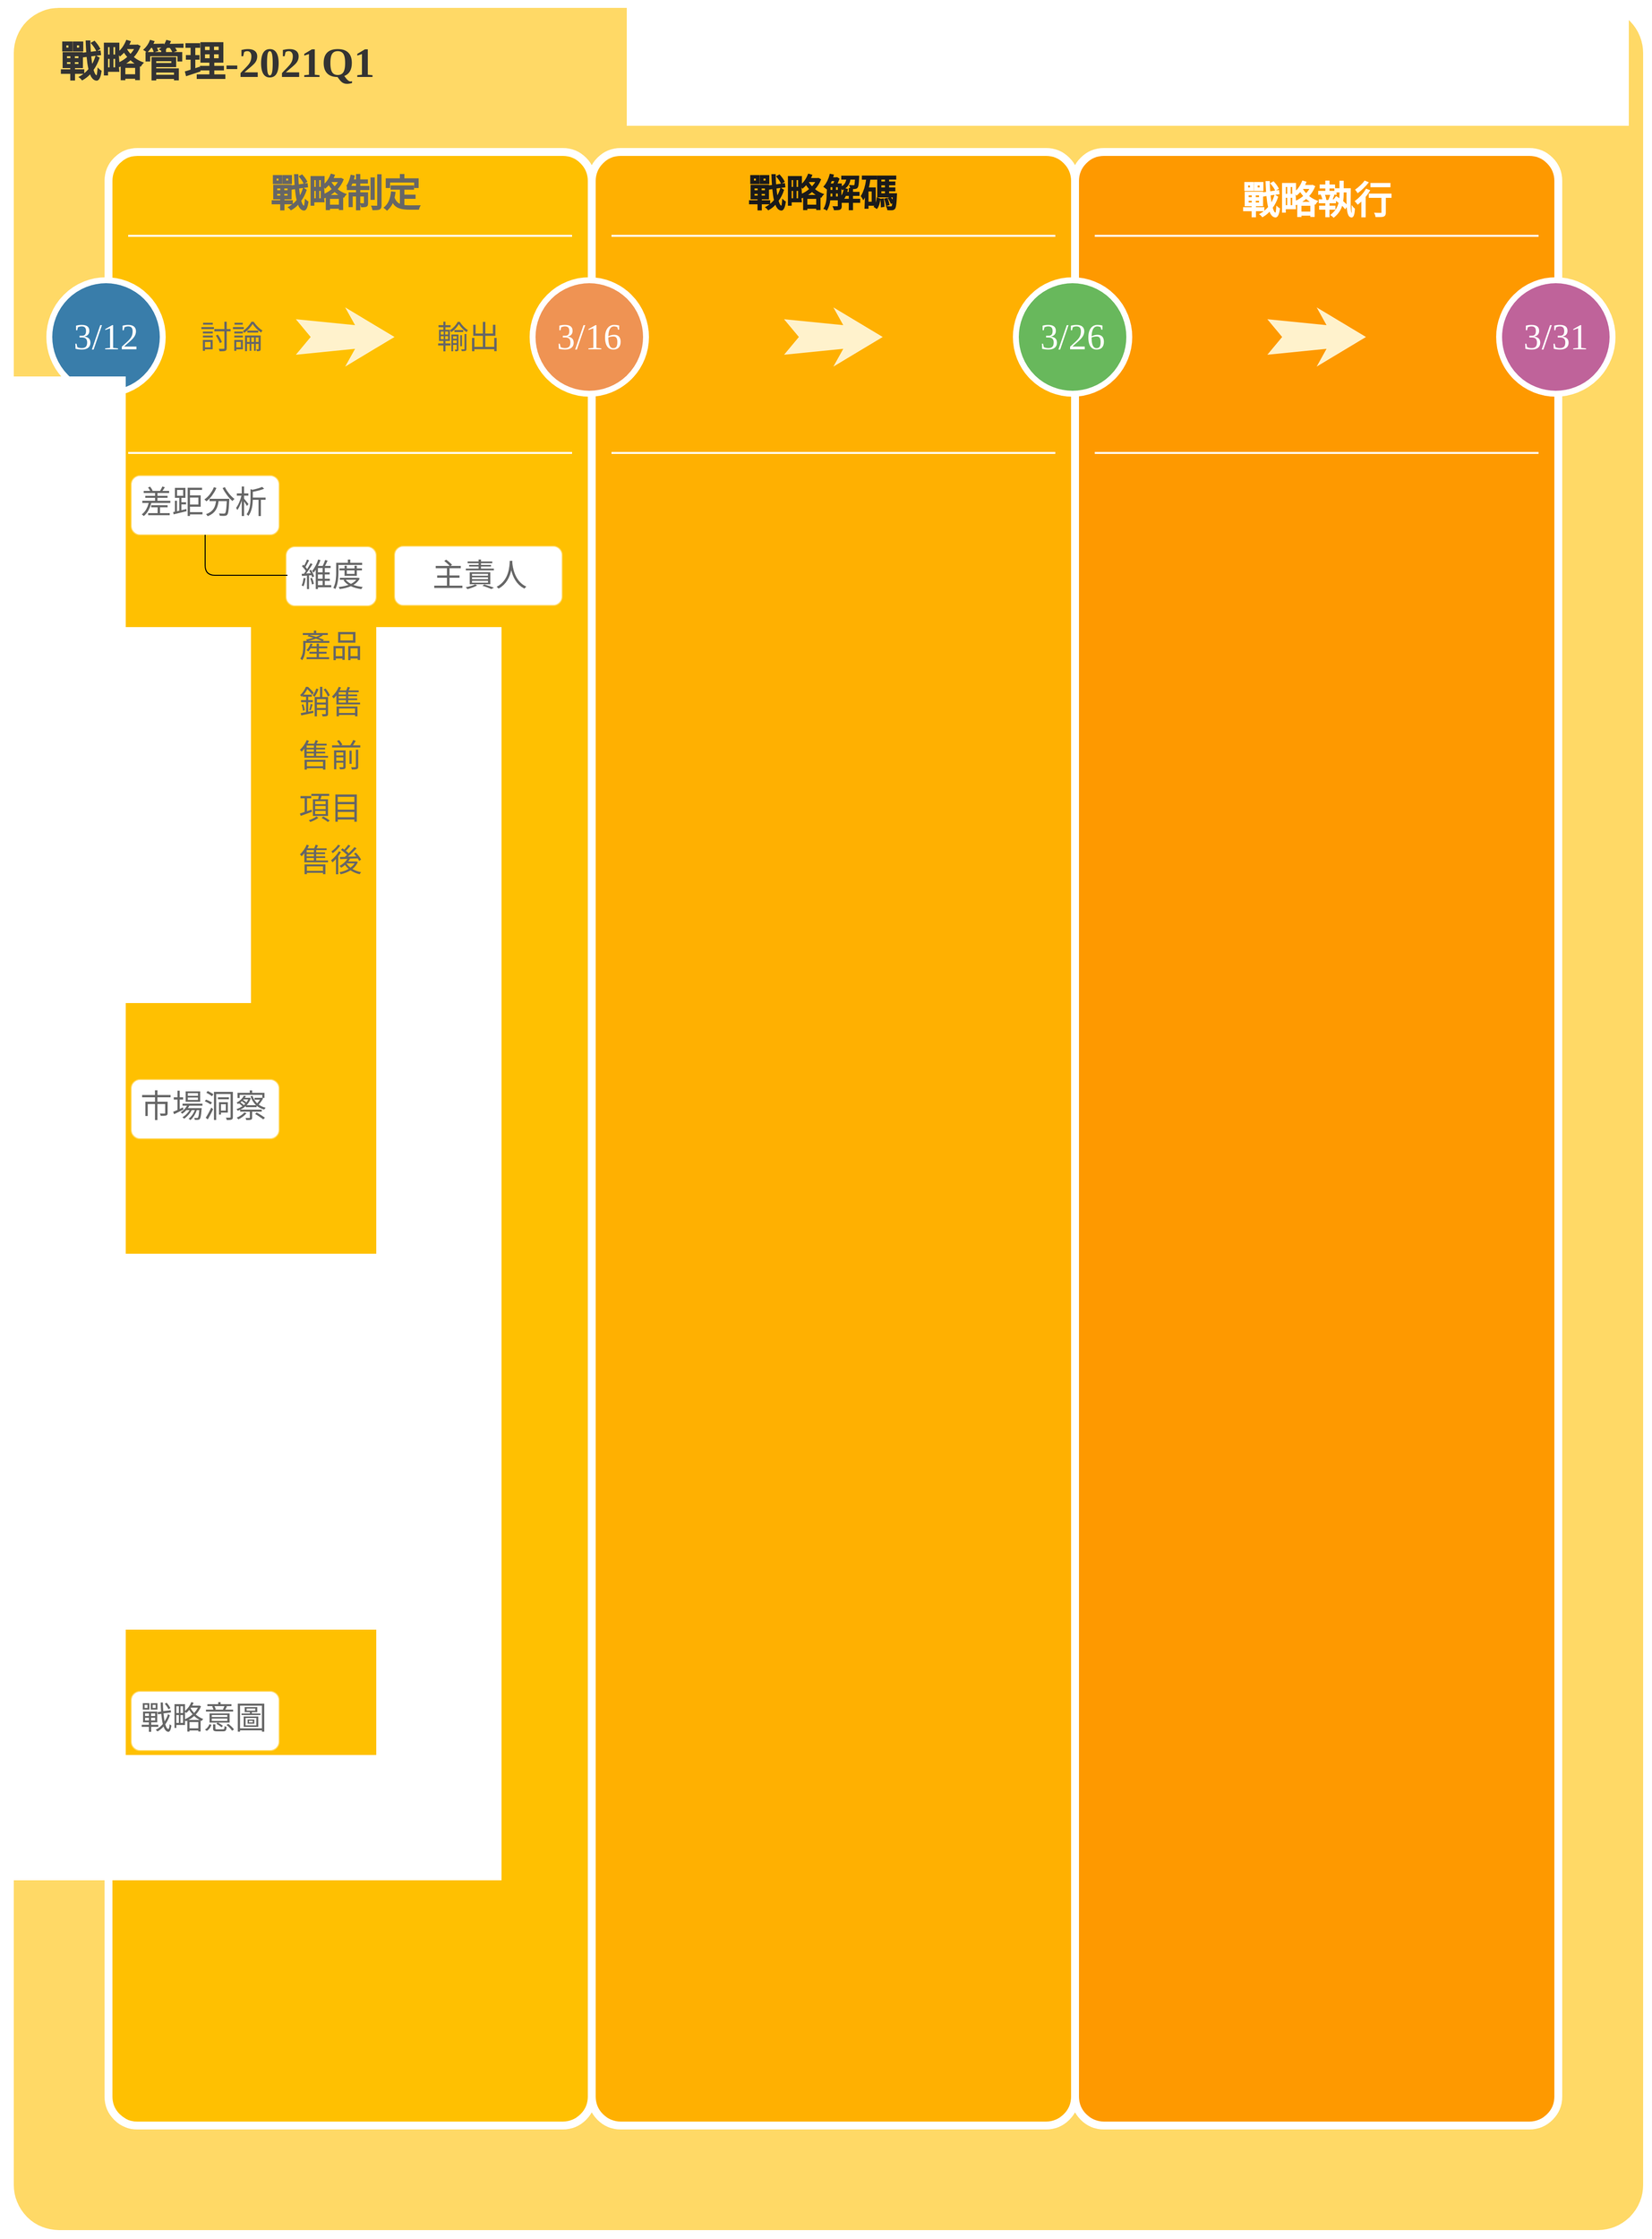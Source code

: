 <mxfile version="14.4.6" type="github">
  <diagram name="Page-1" id="12e1b939-464a-85fe-373e-61e167be1490">
    <mxGraphModel dx="2944" dy="1436" grid="1" gridSize="10" guides="1" tooltips="1" connect="1" arrows="1" fold="1" page="1" pageScale="1.5" pageWidth="1169" pageHeight="826" background="#ffffff" math="0" shadow="0">
      <root>
        <mxCell id="0" />
        <mxCell id="1" parent="0" />
        <mxCell id="60da8b9f42644d3a-2" value="" style="whiteSpace=wrap;html=1;rounded=1;shadow=0;strokeWidth=8;fontSize=20;align=center;strokeColor=#FFFFFF;arcSize=3;fillColor=#FFD966;" parent="1" vertex="1">
          <mxGeometry x="50" y="40" width="1660" height="2260" as="geometry" />
        </mxCell>
        <mxCell id="WR_IjdlO5KlaxCx397BE-1" value="戰略管理-2021Q1" style="text;html=1;strokeColor=none;fillColor=none;align=center;verticalAlign=middle;whiteSpace=wrap;rounded=0;shadow=0;fontSize=42;fontStyle=1;fontFamily=Noto Sans TC;fontSource=https%3A%2F%2Ffonts.googleapis.com%2Fcss%3Ffamily%3DNoto%2BSans%2BTC;fontColor=#333333;" vertex="1" parent="1">
          <mxGeometry x="40" y="70" width="440" height="60" as="geometry" />
        </mxCell>
        <mxCell id="WR_IjdlO5KlaxCx397BE-6" value="" style="group;fontFamily=Noto Sans TC;fontSource=https%3A%2F%2Ffonts.googleapis.com%2Fcss%3Ffamily%3DNoto%2BSans%2BTC;" vertex="1" connectable="0" parent="1">
          <mxGeometry x="1130" y="190" width="490" height="2000" as="geometry" />
        </mxCell>
        <mxCell id="60da8b9f42644d3a-31" value="" style="whiteSpace=wrap;html=1;rounded=1;shadow=0;strokeWidth=8;fontSize=20;align=center;fillColor=#FE9900;strokeColor=#FFFFFF;imageHeight=24;arcSize=6;" parent="WR_IjdlO5KlaxCx397BE-6" vertex="1">
          <mxGeometry width="490" height="2000" as="geometry" />
        </mxCell>
        <mxCell id="60da8b9f42644d3a-32" value="&lt;font style=&quot;font-size: 38px&quot;&gt;戰略執行&lt;/font&gt;" style="text;html=1;strokeColor=none;fillColor=none;align=center;verticalAlign=middle;whiteSpace=wrap;rounded=0;shadow=0;fontSize=27;fontColor=#FFFFFF;fontStyle=1" parent="WR_IjdlO5KlaxCx397BE-6" vertex="1">
          <mxGeometry x="105" y="20" width="280" height="60" as="geometry" />
        </mxCell>
        <mxCell id="60da8b9f42644d3a-34" value="" style="line;strokeWidth=2;html=1;rounded=0;shadow=0;fontSize=27;align=center;fillColor=none;strokeColor=#FFFFFF;" parent="WR_IjdlO5KlaxCx397BE-6" vertex="1">
          <mxGeometry x="20" y="80" width="450" height="10" as="geometry" />
        </mxCell>
        <mxCell id="60da8b9f42644d3a-35" value="" style="line;strokeWidth=2;html=1;rounded=0;shadow=0;fontSize=27;align=center;fillColor=none;strokeColor=#FFFFFF;" parent="WR_IjdlO5KlaxCx397BE-6" vertex="1">
          <mxGeometry x="20" y="300" width="450" height="10" as="geometry" />
        </mxCell>
        <mxCell id="60da8b9f42644d3a-37" value="" style="html=1;shadow=0;dashed=0;align=center;verticalAlign=middle;shape=mxgraph.arrows2.stylisedArrow;dy=0.6;dx=40;notch=15;feather=0.4;rounded=0;strokeWidth=1;fontSize=27;strokeColor=none;fillColor=#fff2cc;" parent="WR_IjdlO5KlaxCx397BE-6" vertex="1">
          <mxGeometry x="195" y="157.5" width="100" height="60" as="geometry" />
        </mxCell>
        <mxCell id="60da8b9f42644d3a-38" value="&lt;font face=&quot;Noto Sans TC&quot; data-font-src=&quot;https://fonts.googleapis.com/css?family=Noto+Sans+TC&quot; style=&quot;font-size: 37px&quot;&gt;3/31&lt;/font&gt;" style="ellipse;whiteSpace=wrap;html=1;rounded=0;shadow=0;strokeWidth=6;fontSize=14;align=center;fillColor=#BF639A;strokeColor=#FFFFFF;fontColor=#FFFFFF;" parent="WR_IjdlO5KlaxCx397BE-6" vertex="1">
          <mxGeometry x="430" y="130" width="115" height="115" as="geometry" />
        </mxCell>
        <mxCell id="WR_IjdlO5KlaxCx397BE-5" value="" style="group;fontFamily=Noto Sans TC;fontSource=https%3A%2F%2Ffonts.googleapis.com%2Fcss%3Ffamily%3DNoto%2BSans%2BTC;" vertex="1" connectable="0" parent="1">
          <mxGeometry x="640" y="190" width="490" height="2000" as="geometry" />
        </mxCell>
        <mxCell id="60da8b9f42644d3a-24" value="" style="whiteSpace=wrap;html=1;rounded=1;shadow=0;strokeWidth=8;fontSize=20;align=center;fillColor=#FFB001;strokeColor=#FFFFFF;arcSize=6;" parent="WR_IjdlO5KlaxCx397BE-5" vertex="1">
          <mxGeometry width="490" height="2000" as="geometry" />
        </mxCell>
        <mxCell id="60da8b9f42644d3a-25" value="&lt;font style=&quot;font-size: 38px&quot; face=&quot;Noto Sans TC&quot; data-font-src=&quot;https://fonts.googleapis.com/css?family=Noto+Sans+TC&quot; color=&quot;#1a1a1a&quot;&gt;戰略解碼&lt;/font&gt;" style="text;html=1;strokeColor=none;fillColor=none;align=center;verticalAlign=middle;whiteSpace=wrap;rounded=0;shadow=0;fontSize=27;fontStyle=1;fontColor=#FFD966;labelBorderColor=none;" parent="WR_IjdlO5KlaxCx397BE-5" vertex="1">
          <mxGeometry x="94" y="13" width="280" height="60" as="geometry" />
        </mxCell>
        <mxCell id="60da8b9f42644d3a-27" value="" style="line;strokeWidth=2;html=1;rounded=0;shadow=0;fontSize=27;align=center;fillColor=none;strokeColor=#FFFFFF;" parent="WR_IjdlO5KlaxCx397BE-5" vertex="1">
          <mxGeometry x="20" y="80" width="450" height="10" as="geometry" />
        </mxCell>
        <mxCell id="60da8b9f42644d3a-28" value="" style="line;strokeWidth=2;html=1;rounded=0;shadow=0;fontSize=27;align=center;fillColor=none;strokeColor=#FFFFFF;" parent="WR_IjdlO5KlaxCx397BE-5" vertex="1">
          <mxGeometry x="20" y="300" width="450" height="10" as="geometry" />
        </mxCell>
        <mxCell id="60da8b9f42644d3a-30" value="" style="html=1;shadow=0;dashed=0;align=center;verticalAlign=middle;shape=mxgraph.arrows2.stylisedArrow;dy=0.6;dx=40;notch=15;feather=0.4;rounded=0;strokeWidth=1;fontSize=27;strokeColor=none;fillColor=#fff2cc;" parent="WR_IjdlO5KlaxCx397BE-5" vertex="1">
          <mxGeometry x="195" y="157.5" width="100" height="60" as="geometry" />
        </mxCell>
        <mxCell id="60da8b9f42644d3a-36" value="&lt;font face=&quot;Noto Sans TC&quot; data-font-src=&quot;https://fonts.googleapis.com/css?family=Noto+Sans+TC&quot; style=&quot;font-size: 37px&quot;&gt;3/26&lt;/font&gt;" style="ellipse;whiteSpace=wrap;html=1;rounded=0;shadow=0;strokeWidth=6;fontSize=14;align=center;fillColor=#68B85C;strokeColor=#FFFFFF;fontColor=#FFFFFF;" parent="WR_IjdlO5KlaxCx397BE-5" vertex="1">
          <mxGeometry x="430" y="130" width="115" height="115" as="geometry" />
        </mxCell>
        <mxCell id="WR_IjdlO5KlaxCx397BE-13" value="" style="group" vertex="1" connectable="0" parent="1">
          <mxGeometry x="160" y="80" width="490" height="2110" as="geometry" />
        </mxCell>
        <mxCell id="WR_IjdlO5KlaxCx397BE-4" value="" style="group" vertex="1" connectable="0" parent="WR_IjdlO5KlaxCx397BE-13">
          <mxGeometry y="110" width="480" height="2000" as="geometry" />
        </mxCell>
        <mxCell id="60da8b9f42644d3a-17" value="" style="whiteSpace=wrap;html=1;rounded=1;shadow=0;strokeWidth=8;fontSize=20;align=center;fillColor=#FFC001;strokeColor=#FFFFFF;arcSize=6;" parent="WR_IjdlO5KlaxCx397BE-4" vertex="1">
          <mxGeometry x="-10" width="490" height="2000" as="geometry" />
        </mxCell>
        <mxCell id="60da8b9f42644d3a-18" value="戰略制定" style="text;html=1;strokeColor=none;fillColor=none;align=center;verticalAlign=middle;whiteSpace=wrap;rounded=0;shadow=0;fontSize=38;fontStyle=1;fontFamily=Noto Sans TC;fontSource=https%3A%2F%2Ffonts.googleapis.com%2Fcss%3Ffamily%3DNoto%2BSans%2BTC;fontColor=#666666;" parent="WR_IjdlO5KlaxCx397BE-4" vertex="1">
          <mxGeometry x="90" y="13" width="280" height="60" as="geometry" />
        </mxCell>
        <mxCell id="60da8b9f42644d3a-20" value="" style="line;strokeWidth=2;html=1;rounded=0;shadow=0;fontSize=27;align=center;fillColor=none;strokeColor=#FFFFFF;" parent="WR_IjdlO5KlaxCx397BE-4" vertex="1">
          <mxGeometry x="10" y="80" width="450" height="10" as="geometry" />
        </mxCell>
        <mxCell id="60da8b9f42644d3a-21" value="" style="line;strokeWidth=2;html=1;rounded=0;shadow=0;fontSize=27;align=center;fillColor=none;strokeColor=#FFFFFF;" parent="WR_IjdlO5KlaxCx397BE-4" vertex="1">
          <mxGeometry x="10" y="300" width="450" height="10" as="geometry" />
        </mxCell>
        <mxCell id="60da8b9f42644d3a-22" value="&lt;font face=&quot;Noto Sans TC&quot; data-font-src=&quot;https://fonts.googleapis.com/css?family=Noto+Sans+TC&quot; style=&quot;font-size: 37px&quot;&gt;3/12&lt;/font&gt;" style="ellipse;whiteSpace=wrap;html=1;rounded=0;shadow=0;strokeWidth=6;fontSize=14;align=center;fillColor=#397DAA;strokeColor=#FFFFFF;fontColor=#FFFFFF;" parent="WR_IjdlO5KlaxCx397BE-4" vertex="1">
          <mxGeometry x="-70" y="130" width="115" height="115" as="geometry" />
        </mxCell>
        <mxCell id="60da8b9f42644d3a-23" value="" style="html=1;shadow=0;dashed=0;align=center;verticalAlign=middle;shape=mxgraph.arrows2.stylisedArrow;dy=0.6;dx=40;notch=15;feather=0.4;rounded=0;strokeWidth=1;fontSize=27;strokeColor=none;fillColor=#fff2cc;" parent="WR_IjdlO5KlaxCx397BE-4" vertex="1">
          <mxGeometry x="180" y="157.5" width="100" height="60" as="geometry" />
        </mxCell>
        <mxCell id="60da8b9f42644d3a-29" value="&lt;font style=&quot;font-size: 37px&quot; face=&quot;Noto Sans TC&quot; data-font-src=&quot;https://fonts.googleapis.com/css?family=Noto+Sans+TC&quot;&gt;3/16&lt;/font&gt;" style="ellipse;whiteSpace=wrap;html=1;rounded=0;shadow=0;strokeWidth=6;fontSize=14;align=center;fillColor=#EF9353;strokeColor=#FFFFFF;fontColor=#FFFFFF;" parent="WR_IjdlO5KlaxCx397BE-4" vertex="1">
          <mxGeometry x="420" y="130" width="115" height="115" as="geometry" />
        </mxCell>
        <mxCell id="WR_IjdlO5KlaxCx397BE-8" value="&lt;span&gt;&lt;font face=&quot;Noto Sans TC&quot; data-font-src=&quot;https://fonts.googleapis.com/css?family=Noto+Sans+TC&quot; style=&quot;font-size: 32px&quot; color=&quot;#666666&quot;&gt;討論&lt;/font&gt;&lt;/span&gt;" style="text;html=1;strokeColor=none;fillColor=none;align=center;verticalAlign=middle;whiteSpace=wrap;rounded=0;shadow=0;fontSize=14;fontColor=#FFFFFF;" vertex="1" parent="WR_IjdlO5KlaxCx397BE-4">
          <mxGeometry x="60" y="162.5" width="110" height="50" as="geometry" />
        </mxCell>
        <mxCell id="WR_IjdlO5KlaxCx397BE-11" value="&lt;span&gt;&lt;font face=&quot;Noto Sans TC&quot; data-font-src=&quot;https://fonts.googleapis.com/css?family=Noto+Sans+TC&quot; style=&quot;font-size: 32px&quot;&gt;產品&lt;/font&gt;&lt;/span&gt;" style="text;html=1;strokeColor=none;fillColor=none;align=center;verticalAlign=middle;whiteSpace=wrap;rounded=0;shadow=0;fontSize=14;fontColor=#666666;" vertex="1" parent="WR_IjdlO5KlaxCx397BE-4">
          <mxGeometry x="170" y="476" width="90.75" height="50" as="geometry" />
        </mxCell>
        <mxCell id="WR_IjdlO5KlaxCx397BE-14" value="&lt;font color=&quot;#666666&quot; face=&quot;Noto Sans TC&quot;&gt;&lt;span style=&quot;font-size: 32px&quot;&gt;輸出&lt;/span&gt;&lt;/font&gt;" style="text;html=1;strokeColor=none;fillColor=none;align=center;verticalAlign=middle;whiteSpace=wrap;rounded=0;shadow=0;fontSize=14;fontColor=#FFFFFF;" vertex="1" parent="WR_IjdlO5KlaxCx397BE-4">
          <mxGeometry x="300" y="162.5" width="110" height="50" as="geometry" />
        </mxCell>
        <mxCell id="WR_IjdlO5KlaxCx397BE-16" value="&lt;span&gt;&lt;font face=&quot;Noto Sans TC&quot; data-font-src=&quot;https://fonts.googleapis.com/css?family=Noto+Sans+TC&quot; style=&quot;font-size: 32px&quot;&gt;銷售&lt;/font&gt;&lt;/span&gt;" style="text;html=1;strokeColor=none;fillColor=none;align=center;verticalAlign=middle;whiteSpace=wrap;rounded=0;shadow=0;fontSize=14;fontColor=#666666;" vertex="1" parent="WR_IjdlO5KlaxCx397BE-4">
          <mxGeometry x="170" y="533" width="90.75" height="50" as="geometry" />
        </mxCell>
        <mxCell id="WR_IjdlO5KlaxCx397BE-17" value="&lt;span&gt;&lt;font face=&quot;Noto Sans TC&quot; data-font-src=&quot;https://fonts.googleapis.com/css?family=Noto+Sans+TC&quot; style=&quot;font-size: 32px&quot;&gt;售前&lt;/font&gt;&lt;/span&gt;" style="text;html=1;strokeColor=none;fillColor=none;align=center;verticalAlign=middle;whiteSpace=wrap;rounded=0;shadow=0;fontSize=14;fontColor=#666666;" vertex="1" parent="WR_IjdlO5KlaxCx397BE-4">
          <mxGeometry x="170" y="586" width="90" height="52" as="geometry" />
        </mxCell>
        <mxCell id="WR_IjdlO5KlaxCx397BE-18" value="&lt;span&gt;&lt;font face=&quot;Noto Sans TC&quot; data-font-src=&quot;https://fonts.googleapis.com/css?family=Noto+Sans+TC&quot; style=&quot;font-size: 32px&quot;&gt;項目&lt;/font&gt;&lt;/span&gt;" style="text;html=1;strokeColor=none;fillColor=none;align=center;verticalAlign=middle;whiteSpace=wrap;rounded=0;shadow=0;fontSize=14;fontColor=#666666;" vertex="1" parent="WR_IjdlO5KlaxCx397BE-4">
          <mxGeometry x="170" y="639" width="90" height="52" as="geometry" />
        </mxCell>
        <mxCell id="WR_IjdlO5KlaxCx397BE-19" value="&lt;span&gt;&lt;font face=&quot;Noto Sans TC&quot; data-font-src=&quot;https://fonts.googleapis.com/css?family=Noto+Sans+TC&quot; style=&quot;font-size: 32px&quot;&gt;售後&lt;/font&gt;&lt;/span&gt;" style="text;html=1;strokeColor=none;fillColor=none;align=center;verticalAlign=middle;whiteSpace=wrap;rounded=0;shadow=0;fontSize=14;fontColor=#666666;" vertex="1" parent="WR_IjdlO5KlaxCx397BE-4">
          <mxGeometry x="170" y="692" width="90" height="52" as="geometry" />
        </mxCell>
        <mxCell id="WR_IjdlO5KlaxCx397BE-25" value="" style="group" vertex="1" connectable="0" parent="WR_IjdlO5KlaxCx397BE-4">
          <mxGeometry x="170" y="400" width="91.5" height="60" as="geometry" />
        </mxCell>
        <mxCell id="WR_IjdlO5KlaxCx397BE-20" value="" style="rounded=1;whiteSpace=wrap;html=1;fontFamily=Noto Sans TC;fontSource=https%3A%2F%2Ffonts.googleapis.com%2Fcss%3Ffamily%3DNoto%2BSans%2BTC;fontSize=38;fontColor=#666666;align=center;fillColor=#FFFFFF;strokeColor=#FFD966;" vertex="1" parent="WR_IjdlO5KlaxCx397BE-25">
          <mxGeometry width="91.5" height="60" as="geometry" />
        </mxCell>
        <mxCell id="WR_IjdlO5KlaxCx397BE-15" value="&lt;span&gt;&lt;font face=&quot;Noto Sans TC&quot; data-font-src=&quot;https://fonts.googleapis.com/css?family=Noto+Sans+TC&quot; style=&quot;font-size: 32px&quot;&gt;維度&lt;/font&gt;&lt;/span&gt;" style="text;html=1;strokeColor=none;fillColor=none;align=center;verticalAlign=middle;whiteSpace=wrap;rounded=0;shadow=0;fontSize=14;fontColor=#666666;" vertex="1" parent="WR_IjdlO5KlaxCx397BE-25">
          <mxGeometry x="1.5" y="4" width="90" height="50" as="geometry" />
        </mxCell>
        <mxCell id="WR_IjdlO5KlaxCx397BE-26" value="" style="group" vertex="1" connectable="0" parent="WR_IjdlO5KlaxCx397BE-4">
          <mxGeometry x="280" y="399.5" width="170" height="60" as="geometry" />
        </mxCell>
        <mxCell id="WR_IjdlO5KlaxCx397BE-27" value="" style="rounded=1;whiteSpace=wrap;html=1;fontFamily=Noto Sans TC;fontSource=https%3A%2F%2Ffonts.googleapis.com%2Fcss%3Ffamily%3DNoto%2BSans%2BTC;fontSize=38;fontColor=#666666;align=center;fillColor=#FFFFFF;strokeColor=#FFD966;" vertex="1" parent="WR_IjdlO5KlaxCx397BE-26">
          <mxGeometry width="170" height="60" as="geometry" />
        </mxCell>
        <mxCell id="WR_IjdlO5KlaxCx397BE-28" value="&lt;span&gt;&lt;font face=&quot;Noto Sans TC&quot; data-font-src=&quot;https://fonts.googleapis.com/css?family=Noto+Sans+TC&quot; style=&quot;font-size: 32px&quot;&gt;主責人&lt;/font&gt;&lt;/span&gt;" style="text;html=1;strokeColor=none;fillColor=none;align=center;verticalAlign=middle;whiteSpace=wrap;rounded=0;shadow=0;fontSize=14;fontColor=#666666;" vertex="1" parent="WR_IjdlO5KlaxCx397BE-26">
          <mxGeometry x="1.5" y="4" width="168.5" height="50" as="geometry" />
        </mxCell>
        <mxCell id="WR_IjdlO5KlaxCx397BE-29" value="" style="group" vertex="1" connectable="0" parent="WR_IjdlO5KlaxCx397BE-4">
          <mxGeometry y="328" width="173" height="60" as="geometry" />
        </mxCell>
        <mxCell id="WR_IjdlO5KlaxCx397BE-12" value="" style="rounded=1;whiteSpace=wrap;html=1;fontFamily=Noto Sans TC;fontSource=https%3A%2F%2Ffonts.googleapis.com%2Fcss%3Ffamily%3DNoto%2BSans%2BTC;fontSize=38;fontColor=#666666;align=center;fillColor=#FFFFFF;strokeColor=#FFD966;" vertex="1" parent="WR_IjdlO5KlaxCx397BE-29">
          <mxGeometry x="13" width="150" height="60" as="geometry" />
        </mxCell>
        <mxCell id="60da8b9f42644d3a-19" value="&lt;span&gt;&lt;font face=&quot;Noto Sans TC&quot; data-font-src=&quot;https://fonts.googleapis.com/css?family=Noto+Sans+TC&quot; style=&quot;font-size: 32px&quot;&gt;差距分析&lt;/font&gt;&lt;/span&gt;" style="text;html=1;strokeColor=none;fillColor=none;align=center;verticalAlign=middle;whiteSpace=wrap;rounded=0;shadow=0;fontSize=14;fontColor=#666666;" parent="WR_IjdlO5KlaxCx397BE-29" vertex="1">
          <mxGeometry y="2" width="173" height="50" as="geometry" />
        </mxCell>
        <mxCell id="WR_IjdlO5KlaxCx397BE-30" value="" style="group" vertex="1" connectable="0" parent="WR_IjdlO5KlaxCx397BE-4">
          <mxGeometry y="940" width="173" height="60" as="geometry" />
        </mxCell>
        <mxCell id="WR_IjdlO5KlaxCx397BE-31" value="" style="rounded=1;whiteSpace=wrap;html=1;fontFamily=Noto Sans TC;fontSource=https%3A%2F%2Ffonts.googleapis.com%2Fcss%3Ffamily%3DNoto%2BSans%2BTC;fontSize=38;fontColor=#666666;align=center;fillColor=#FFFFFF;strokeColor=#FFD966;" vertex="1" parent="WR_IjdlO5KlaxCx397BE-30">
          <mxGeometry x="13" width="150" height="60" as="geometry" />
        </mxCell>
        <mxCell id="WR_IjdlO5KlaxCx397BE-32" value="&lt;span&gt;&lt;font face=&quot;Noto Sans TC&quot; data-font-src=&quot;https://fonts.googleapis.com/css?family=Noto+Sans+TC&quot; style=&quot;font-size: 32px&quot;&gt;市場洞察&lt;/font&gt;&lt;/span&gt;" style="text;html=1;strokeColor=none;fillColor=none;align=center;verticalAlign=middle;whiteSpace=wrap;rounded=0;shadow=0;fontSize=14;fontColor=#666666;" vertex="1" parent="WR_IjdlO5KlaxCx397BE-30">
          <mxGeometry y="2" width="173" height="50" as="geometry" />
        </mxCell>
        <mxCell id="WR_IjdlO5KlaxCx397BE-33" value="" style="group" vertex="1" connectable="0" parent="WR_IjdlO5KlaxCx397BE-4">
          <mxGeometry y="1560" width="173" height="60" as="geometry" />
        </mxCell>
        <mxCell id="WR_IjdlO5KlaxCx397BE-34" value="" style="rounded=1;whiteSpace=wrap;html=1;fontFamily=Noto Sans TC;fontSource=https%3A%2F%2Ffonts.googleapis.com%2Fcss%3Ffamily%3DNoto%2BSans%2BTC;fontSize=38;fontColor=#666666;align=center;fillColor=#FFFFFF;strokeColor=#FFD966;" vertex="1" parent="WR_IjdlO5KlaxCx397BE-33">
          <mxGeometry x="13" width="150" height="60" as="geometry" />
        </mxCell>
        <mxCell id="WR_IjdlO5KlaxCx397BE-35" value="&lt;span&gt;&lt;font face=&quot;Noto Sans TC&quot; data-font-src=&quot;https://fonts.googleapis.com/css?family=Noto+Sans+TC&quot; style=&quot;font-size: 32px&quot;&gt;戰略意圖&lt;/font&gt;&lt;/span&gt;" style="text;html=1;strokeColor=none;fillColor=none;align=center;verticalAlign=middle;whiteSpace=wrap;rounded=0;shadow=0;fontSize=14;fontColor=#666666;" vertex="1" parent="WR_IjdlO5KlaxCx397BE-33">
          <mxGeometry y="2" width="173" height="50" as="geometry" />
        </mxCell>
        <mxCell id="WR_IjdlO5KlaxCx397BE-38" value="" style="endArrow=none;html=1;fontFamily=Noto Sans TC;fontSource=https%3A%2F%2Ffonts.googleapis.com%2Fcss%3Ffamily%3DNoto%2BSans%2BTC;fontSize=38;fontColor=#666666;entryX=0.5;entryY=1;entryDx=0;entryDy=0;exitX=0;exitY=0.5;exitDx=0;exitDy=0;" edge="1" parent="WR_IjdlO5KlaxCx397BE-4" source="WR_IjdlO5KlaxCx397BE-15" target="WR_IjdlO5KlaxCx397BE-12">
          <mxGeometry width="50" height="50" relative="1" as="geometry">
            <mxPoint x="760" y="520" as="sourcePoint" />
            <mxPoint x="810" y="470" as="targetPoint" />
            <Array as="points">
              <mxPoint x="88" y="429" />
            </Array>
          </mxGeometry>
        </mxCell>
      </root>
    </mxGraphModel>
  </diagram>
</mxfile>
